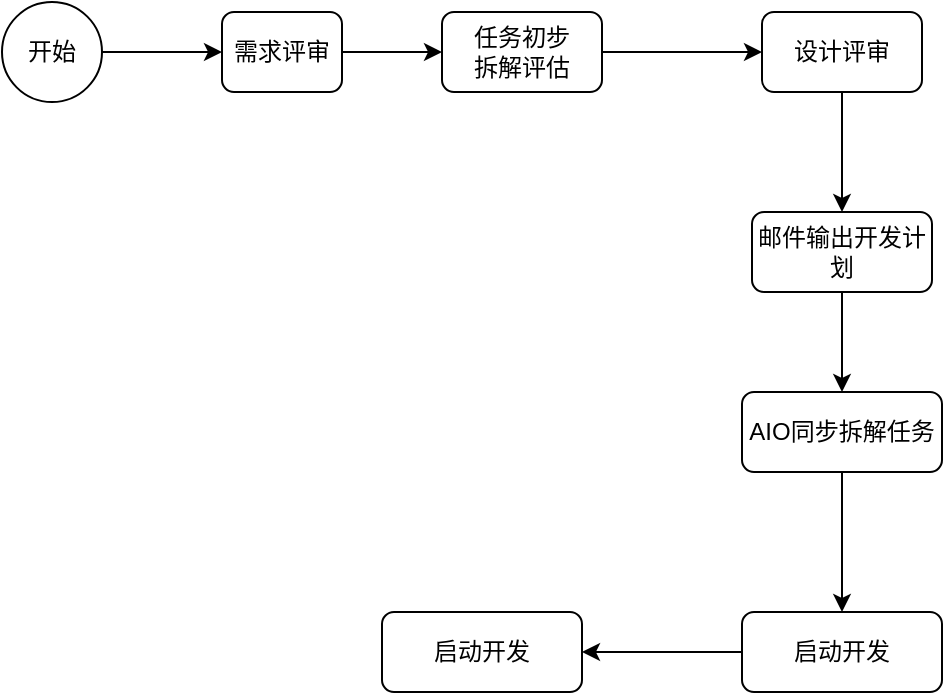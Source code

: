 <mxfile version="21.3.7" type="github">
  <diagram id="prtHgNgQTEPvFCAcTncT" name="Page-1">
    <mxGraphModel dx="1221" dy="631" grid="1" gridSize="10" guides="1" tooltips="1" connect="1" arrows="1" fold="1" page="1" pageScale="1" pageWidth="827" pageHeight="1169" math="0" shadow="0">
      <root>
        <mxCell id="0" />
        <mxCell id="1" parent="0" />
        <mxCell id="kG_jibdD-xBOYze4PCFx-7" style="edgeStyle=orthogonalEdgeStyle;rounded=0;orthogonalLoop=1;jettySize=auto;html=1;exitX=1;exitY=0.5;exitDx=0;exitDy=0;entryX=0;entryY=0.5;entryDx=0;entryDy=0;" parent="1" source="kG_jibdD-xBOYze4PCFx-1" target="kG_jibdD-xBOYze4PCFx-5" edge="1">
          <mxGeometry relative="1" as="geometry">
            <Array as="points">
              <mxPoint x="170" y="160" />
              <mxPoint x="170" y="160" />
            </Array>
          </mxGeometry>
        </mxCell>
        <mxCell id="kG_jibdD-xBOYze4PCFx-1" value="开始" style="ellipse;whiteSpace=wrap;html=1;aspect=fixed;" parent="1" vertex="1">
          <mxGeometry x="110" y="135" width="50" height="50" as="geometry" />
        </mxCell>
        <mxCell id="kG_jibdD-xBOYze4PCFx-10" value="" style="edgeStyle=orthogonalEdgeStyle;rounded=0;orthogonalLoop=1;jettySize=auto;html=1;" parent="1" source="kG_jibdD-xBOYze4PCFx-5" target="kG_jibdD-xBOYze4PCFx-9" edge="1">
          <mxGeometry relative="1" as="geometry" />
        </mxCell>
        <mxCell id="kG_jibdD-xBOYze4PCFx-5" value="需求评审" style="rounded=1;whiteSpace=wrap;html=1;" parent="1" vertex="1">
          <mxGeometry x="220" y="140" width="60" height="40" as="geometry" />
        </mxCell>
        <mxCell id="kG_jibdD-xBOYze4PCFx-12" value="" style="edgeStyle=orthogonalEdgeStyle;rounded=0;orthogonalLoop=1;jettySize=auto;html=1;" parent="1" source="kG_jibdD-xBOYze4PCFx-9" target="kG_jibdD-xBOYze4PCFx-11" edge="1">
          <mxGeometry relative="1" as="geometry" />
        </mxCell>
        <mxCell id="kG_jibdD-xBOYze4PCFx-9" value="任务初步&lt;br&gt;拆解评估" style="whiteSpace=wrap;html=1;rounded=1;" parent="1" vertex="1">
          <mxGeometry x="330" y="140" width="80" height="40" as="geometry" />
        </mxCell>
        <mxCell id="kG_jibdD-xBOYze4PCFx-14" value="" style="edgeStyle=orthogonalEdgeStyle;rounded=0;orthogonalLoop=1;jettySize=auto;html=1;" parent="1" source="kG_jibdD-xBOYze4PCFx-11" target="kG_jibdD-xBOYze4PCFx-13" edge="1">
          <mxGeometry relative="1" as="geometry" />
        </mxCell>
        <mxCell id="kG_jibdD-xBOYze4PCFx-11" value="设计评审" style="whiteSpace=wrap;html=1;rounded=1;" parent="1" vertex="1">
          <mxGeometry x="490" y="140" width="80" height="40" as="geometry" />
        </mxCell>
        <mxCell id="kG_jibdD-xBOYze4PCFx-16" value="" style="edgeStyle=orthogonalEdgeStyle;rounded=0;orthogonalLoop=1;jettySize=auto;html=1;" parent="1" source="kG_jibdD-xBOYze4PCFx-13" target="kG_jibdD-xBOYze4PCFx-15" edge="1">
          <mxGeometry relative="1" as="geometry" />
        </mxCell>
        <mxCell id="kG_jibdD-xBOYze4PCFx-13" value="邮件输出开发计划" style="whiteSpace=wrap;html=1;rounded=1;" parent="1" vertex="1">
          <mxGeometry x="485" y="240" width="90" height="40" as="geometry" />
        </mxCell>
        <mxCell id="kG_jibdD-xBOYze4PCFx-18" value="" style="edgeStyle=orthogonalEdgeStyle;rounded=0;orthogonalLoop=1;jettySize=auto;html=1;" parent="1" source="kG_jibdD-xBOYze4PCFx-15" target="kG_jibdD-xBOYze4PCFx-17" edge="1">
          <mxGeometry relative="1" as="geometry" />
        </mxCell>
        <mxCell id="kG_jibdD-xBOYze4PCFx-15" value="AIO同步拆解任务" style="whiteSpace=wrap;html=1;rounded=1;" parent="1" vertex="1">
          <mxGeometry x="480" y="330" width="100" height="40" as="geometry" />
        </mxCell>
        <mxCell id="kG_jibdD-xBOYze4PCFx-20" value="" style="edgeStyle=orthogonalEdgeStyle;rounded=0;orthogonalLoop=1;jettySize=auto;html=1;" parent="1" source="kG_jibdD-xBOYze4PCFx-17" target="kG_jibdD-xBOYze4PCFx-19" edge="1">
          <mxGeometry relative="1" as="geometry" />
        </mxCell>
        <mxCell id="kG_jibdD-xBOYze4PCFx-17" value="启动开发" style="whiteSpace=wrap;html=1;rounded=1;" parent="1" vertex="1">
          <mxGeometry x="480" y="440" width="100" height="40" as="geometry" />
        </mxCell>
        <mxCell id="kG_jibdD-xBOYze4PCFx-19" value="启动开发" style="whiteSpace=wrap;html=1;rounded=1;" parent="1" vertex="1">
          <mxGeometry x="300" y="440" width="100" height="40" as="geometry" />
        </mxCell>
      </root>
    </mxGraphModel>
  </diagram>
</mxfile>
